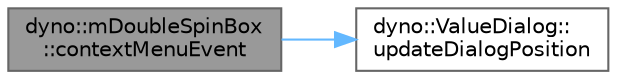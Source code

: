 digraph "dyno::mDoubleSpinBox::contextMenuEvent"
{
 // LATEX_PDF_SIZE
  bgcolor="transparent";
  edge [fontname=Helvetica,fontsize=10,labelfontname=Helvetica,labelfontsize=10];
  node [fontname=Helvetica,fontsize=10,shape=box,height=0.2,width=0.4];
  rankdir="LR";
  Node1 [id="Node000001",label="dyno::mDoubleSpinBox\l::contextMenuEvent",height=0.2,width=0.4,color="gray40", fillcolor="grey60", style="filled", fontcolor="black",tooltip=" "];
  Node1 -> Node2 [id="edge1_Node000001_Node000002",color="steelblue1",style="solid",tooltip=" "];
  Node2 [id="Node000002",label="dyno::ValueDialog::\lupdateDialogPosition",height=0.2,width=0.4,color="grey40", fillcolor="white", style="filled",URL="$classdyno_1_1_value_dialog.html#ac1dbb960db093a687818e116eea20b67",tooltip=" "];
}
